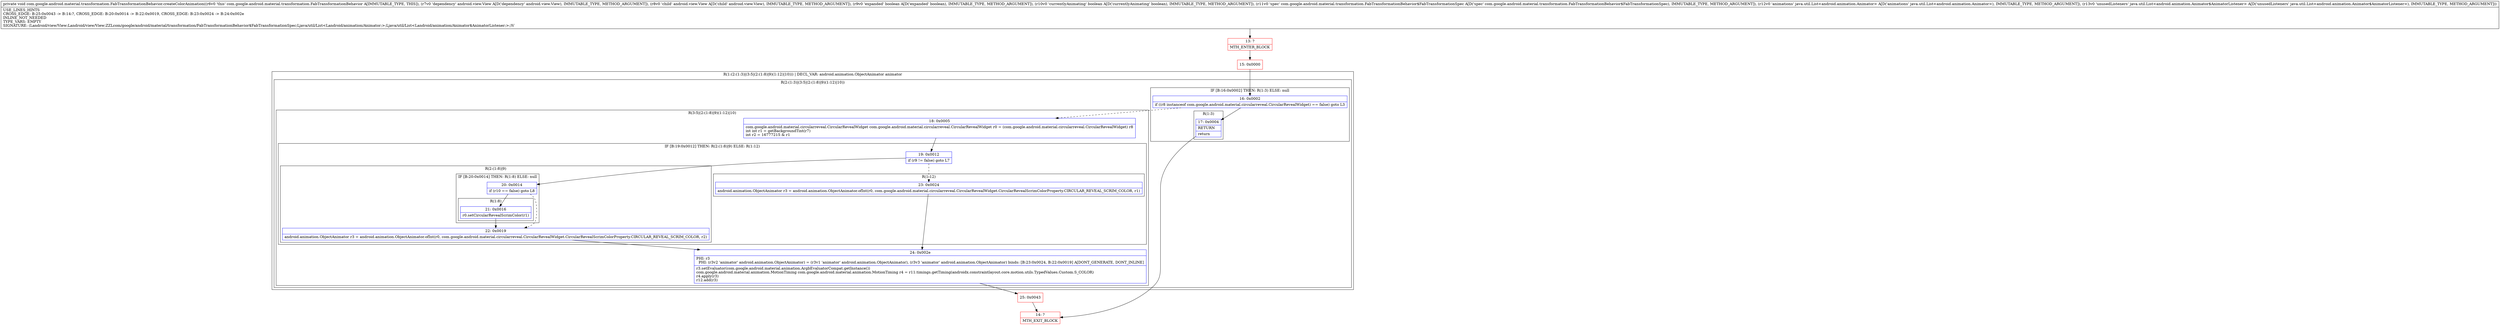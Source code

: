 digraph "CFG forcom.google.android.material.transformation.FabTransformationBehavior.createColorAnimation(Landroid\/view\/View;Landroid\/view\/View;ZZLcom\/google\/android\/material\/transformation\/FabTransformationBehavior$FabTransformationSpec;Ljava\/util\/List;Ljava\/util\/List;)V" {
subgraph cluster_Region_1929735671 {
label = "R(1:(2:(1:3)|(3:5|(2:(1:8)|9)(1:12)|10))) | DECL_VAR: android.animation.ObjectAnimator animator\l";
node [shape=record,color=blue];
subgraph cluster_Region_131161897 {
label = "R(2:(1:3)|(3:5|(2:(1:8)|9)(1:12)|10))";
node [shape=record,color=blue];
subgraph cluster_IfRegion_753027714 {
label = "IF [B:16:0x0002] THEN: R(1:3) ELSE: null";
node [shape=record,color=blue];
Node_16 [shape=record,label="{16\:\ 0x0002|if ((r8 instanceof com.google.android.material.circularreveal.CircularRevealWidget) == false) goto L3\l}"];
subgraph cluster_Region_1219325390 {
label = "R(1:3)";
node [shape=record,color=blue];
Node_17 [shape=record,label="{17\:\ 0x0004|RETURN\l|return\l}"];
}
}
subgraph cluster_Region_1299973536 {
label = "R(3:5|(2:(1:8)|9)(1:12)|10)";
node [shape=record,color=blue];
Node_18 [shape=record,label="{18\:\ 0x0005|com.google.android.material.circularreveal.CircularRevealWidget com.google.android.material.circularreveal.CircularRevealWidget r0 = (com.google.android.material.circularreveal.CircularRevealWidget) r8\lint int r1 = getBackgroundTint(r7)\lint r2 = 16777215 & r1\l}"];
subgraph cluster_IfRegion_270519289 {
label = "IF [B:19:0x0012] THEN: R(2:(1:8)|9) ELSE: R(1:12)";
node [shape=record,color=blue];
Node_19 [shape=record,label="{19\:\ 0x0012|if (r9 != false) goto L7\l}"];
subgraph cluster_Region_1506971855 {
label = "R(2:(1:8)|9)";
node [shape=record,color=blue];
subgraph cluster_IfRegion_490403524 {
label = "IF [B:20:0x0014] THEN: R(1:8) ELSE: null";
node [shape=record,color=blue];
Node_20 [shape=record,label="{20\:\ 0x0014|if (r10 == false) goto L8\l}"];
subgraph cluster_Region_2133829207 {
label = "R(1:8)";
node [shape=record,color=blue];
Node_21 [shape=record,label="{21\:\ 0x0016|r0.setCircularRevealScrimColor(r1)\l}"];
}
}
Node_22 [shape=record,label="{22\:\ 0x0019|android.animation.ObjectAnimator r3 = android.animation.ObjectAnimator.ofInt(r0, com.google.android.material.circularreveal.CircularRevealWidget.CircularRevealScrimColorProperty.CIRCULAR_REVEAL_SCRIM_COLOR, r2)\l}"];
}
subgraph cluster_Region_406309468 {
label = "R(1:12)";
node [shape=record,color=blue];
Node_23 [shape=record,label="{23\:\ 0x0024|android.animation.ObjectAnimator r3 = android.animation.ObjectAnimator.ofInt(r0, com.google.android.material.circularreveal.CircularRevealWidget.CircularRevealScrimColorProperty.CIRCULAR_REVEAL_SCRIM_COLOR, r1)\l}"];
}
}
Node_24 [shape=record,label="{24\:\ 0x002e|PHI: r3 \l  PHI: (r3v2 'animator' android.animation.ObjectAnimator) = (r3v1 'animator' android.animation.ObjectAnimator), (r3v3 'animator' android.animation.ObjectAnimator) binds: [B:23:0x0024, B:22:0x0019] A[DONT_GENERATE, DONT_INLINE]\l|r3.setEvaluator(com.google.android.material.animation.ArgbEvaluatorCompat.getInstance())\lcom.google.android.material.animation.MotionTiming com.google.android.material.animation.MotionTiming r4 = r11.timings.getTiming(androidx.constraintlayout.core.motion.utils.TypedValues.Custom.S_COLOR)\lr4.apply(r3)\lr12.add(r3)\l}"];
}
}
}
Node_13 [shape=record,color=red,label="{13\:\ ?|MTH_ENTER_BLOCK\l}"];
Node_15 [shape=record,color=red,label="{15\:\ 0x0000}"];
Node_14 [shape=record,color=red,label="{14\:\ ?|MTH_EXIT_BLOCK\l}"];
Node_25 [shape=record,color=red,label="{25\:\ 0x0043}"];
MethodNode[shape=record,label="{private void com.google.android.material.transformation.FabTransformationBehavior.createColorAnimation((r6v0 'this' com.google.android.material.transformation.FabTransformationBehavior A[IMMUTABLE_TYPE, THIS]), (r7v0 'dependency' android.view.View A[D('dependency' android.view.View), IMMUTABLE_TYPE, METHOD_ARGUMENT]), (r8v0 'child' android.view.View A[D('child' android.view.View), IMMUTABLE_TYPE, METHOD_ARGUMENT]), (r9v0 'expanded' boolean A[D('expanded' boolean), IMMUTABLE_TYPE, METHOD_ARGUMENT]), (r10v0 'currentlyAnimating' boolean A[D('currentlyAnimating' boolean), IMMUTABLE_TYPE, METHOD_ARGUMENT]), (r11v0 'spec' com.google.android.material.transformation.FabTransformationBehavior$FabTransformationSpec A[D('spec' com.google.android.material.transformation.FabTransformationBehavior$FabTransformationSpec), IMMUTABLE_TYPE, METHOD_ARGUMENT]), (r12v0 'animations' java.util.List\<android.animation.Animator\> A[D('animations' java.util.List\<android.animation.Animator\>), IMMUTABLE_TYPE, METHOD_ARGUMENT]), (r13v0 'unusedListeners' java.util.List\<android.animation.Animator$AnimatorListener\> A[D('unusedListeners' java.util.List\<android.animation.Animator$AnimatorListener\>), IMMUTABLE_TYPE, METHOD_ARGUMENT]))  | USE_LINES_HINTS\lCROSS_EDGE: B:25:0x0043 \-\> B:14:?, CROSS_EDGE: B:20:0x0014 \-\> B:22:0x0019, CROSS_EDGE: B:23:0x0024 \-\> B:24:0x002e\lINLINE_NOT_NEEDED\lTYPE_VARS: EMPTY\lSIGNATURE: (Landroid\/view\/View;Landroid\/view\/View;ZZLcom\/google\/android\/material\/transformation\/FabTransformationBehavior$FabTransformationSpec;Ljava\/util\/List\<Landroid\/animation\/Animator;\>;Ljava\/util\/List\<Landroid\/animation\/Animator$AnimatorListener;\>;)V\l}"];
MethodNode -> Node_13;Node_16 -> Node_17;
Node_16 -> Node_18[style=dashed];
Node_17 -> Node_14;
Node_18 -> Node_19;
Node_19 -> Node_20;
Node_19 -> Node_23[style=dashed];
Node_20 -> Node_21;
Node_20 -> Node_22[style=dashed];
Node_21 -> Node_22;
Node_22 -> Node_24;
Node_23 -> Node_24;
Node_24 -> Node_25;
Node_13 -> Node_15;
Node_15 -> Node_16;
Node_25 -> Node_14;
}

